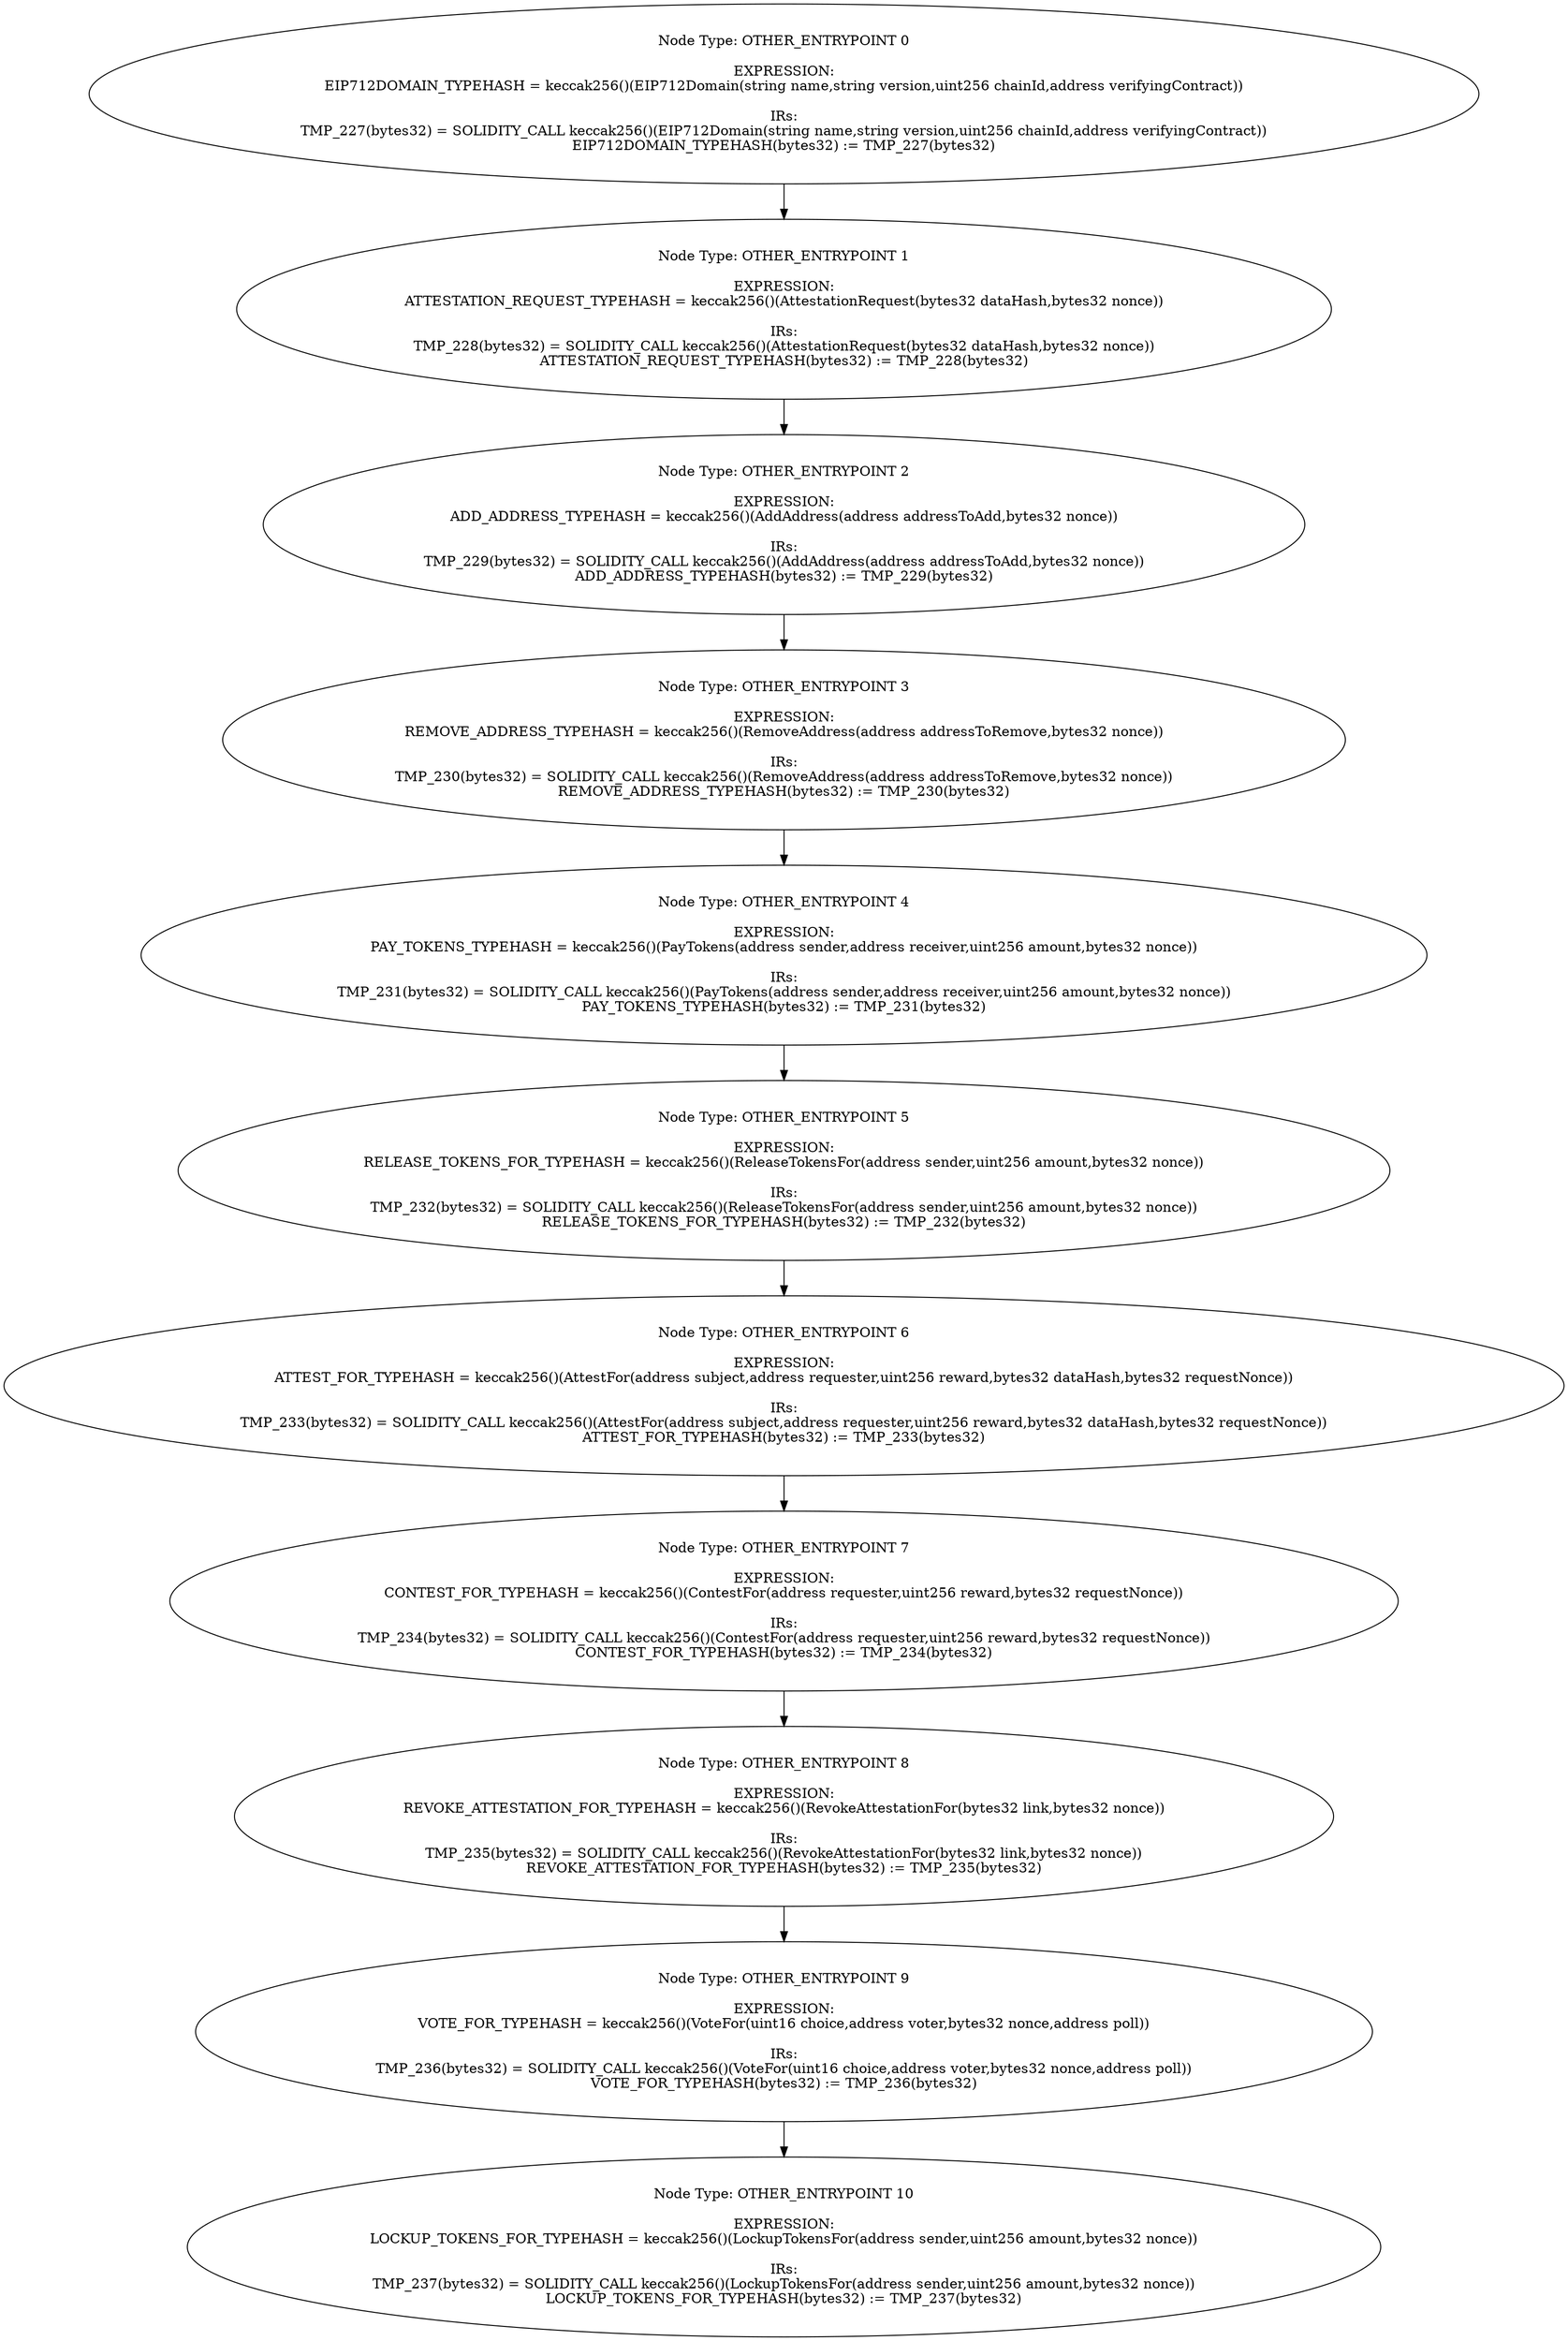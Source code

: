digraph{
0[label="Node Type: OTHER_ENTRYPOINT 0

EXPRESSION:
EIP712DOMAIN_TYPEHASH = keccak256()(EIP712Domain(string name,string version,uint256 chainId,address verifyingContract))

IRs:
TMP_227(bytes32) = SOLIDITY_CALL keccak256()(EIP712Domain(string name,string version,uint256 chainId,address verifyingContract))
EIP712DOMAIN_TYPEHASH(bytes32) := TMP_227(bytes32)"];
0->1;
1[label="Node Type: OTHER_ENTRYPOINT 1

EXPRESSION:
ATTESTATION_REQUEST_TYPEHASH = keccak256()(AttestationRequest(bytes32 dataHash,bytes32 nonce))

IRs:
TMP_228(bytes32) = SOLIDITY_CALL keccak256()(AttestationRequest(bytes32 dataHash,bytes32 nonce))
ATTESTATION_REQUEST_TYPEHASH(bytes32) := TMP_228(bytes32)"];
1->2;
2[label="Node Type: OTHER_ENTRYPOINT 2

EXPRESSION:
ADD_ADDRESS_TYPEHASH = keccak256()(AddAddress(address addressToAdd,bytes32 nonce))

IRs:
TMP_229(bytes32) = SOLIDITY_CALL keccak256()(AddAddress(address addressToAdd,bytes32 nonce))
ADD_ADDRESS_TYPEHASH(bytes32) := TMP_229(bytes32)"];
2->3;
3[label="Node Type: OTHER_ENTRYPOINT 3

EXPRESSION:
REMOVE_ADDRESS_TYPEHASH = keccak256()(RemoveAddress(address addressToRemove,bytes32 nonce))

IRs:
TMP_230(bytes32) = SOLIDITY_CALL keccak256()(RemoveAddress(address addressToRemove,bytes32 nonce))
REMOVE_ADDRESS_TYPEHASH(bytes32) := TMP_230(bytes32)"];
3->4;
4[label="Node Type: OTHER_ENTRYPOINT 4

EXPRESSION:
PAY_TOKENS_TYPEHASH = keccak256()(PayTokens(address sender,address receiver,uint256 amount,bytes32 nonce))

IRs:
TMP_231(bytes32) = SOLIDITY_CALL keccak256()(PayTokens(address sender,address receiver,uint256 amount,bytes32 nonce))
PAY_TOKENS_TYPEHASH(bytes32) := TMP_231(bytes32)"];
4->5;
5[label="Node Type: OTHER_ENTRYPOINT 5

EXPRESSION:
RELEASE_TOKENS_FOR_TYPEHASH = keccak256()(ReleaseTokensFor(address sender,uint256 amount,bytes32 nonce))

IRs:
TMP_232(bytes32) = SOLIDITY_CALL keccak256()(ReleaseTokensFor(address sender,uint256 amount,bytes32 nonce))
RELEASE_TOKENS_FOR_TYPEHASH(bytes32) := TMP_232(bytes32)"];
5->6;
6[label="Node Type: OTHER_ENTRYPOINT 6

EXPRESSION:
ATTEST_FOR_TYPEHASH = keccak256()(AttestFor(address subject,address requester,uint256 reward,bytes32 dataHash,bytes32 requestNonce))

IRs:
TMP_233(bytes32) = SOLIDITY_CALL keccak256()(AttestFor(address subject,address requester,uint256 reward,bytes32 dataHash,bytes32 requestNonce))
ATTEST_FOR_TYPEHASH(bytes32) := TMP_233(bytes32)"];
6->7;
7[label="Node Type: OTHER_ENTRYPOINT 7

EXPRESSION:
CONTEST_FOR_TYPEHASH = keccak256()(ContestFor(address requester,uint256 reward,bytes32 requestNonce))

IRs:
TMP_234(bytes32) = SOLIDITY_CALL keccak256()(ContestFor(address requester,uint256 reward,bytes32 requestNonce))
CONTEST_FOR_TYPEHASH(bytes32) := TMP_234(bytes32)"];
7->8;
8[label="Node Type: OTHER_ENTRYPOINT 8

EXPRESSION:
REVOKE_ATTESTATION_FOR_TYPEHASH = keccak256()(RevokeAttestationFor(bytes32 link,bytes32 nonce))

IRs:
TMP_235(bytes32) = SOLIDITY_CALL keccak256()(RevokeAttestationFor(bytes32 link,bytes32 nonce))
REVOKE_ATTESTATION_FOR_TYPEHASH(bytes32) := TMP_235(bytes32)"];
8->9;
9[label="Node Type: OTHER_ENTRYPOINT 9

EXPRESSION:
VOTE_FOR_TYPEHASH = keccak256()(VoteFor(uint16 choice,address voter,bytes32 nonce,address poll))

IRs:
TMP_236(bytes32) = SOLIDITY_CALL keccak256()(VoteFor(uint16 choice,address voter,bytes32 nonce,address poll))
VOTE_FOR_TYPEHASH(bytes32) := TMP_236(bytes32)"];
9->10;
10[label="Node Type: OTHER_ENTRYPOINT 10

EXPRESSION:
LOCKUP_TOKENS_FOR_TYPEHASH = keccak256()(LockupTokensFor(address sender,uint256 amount,bytes32 nonce))

IRs:
TMP_237(bytes32) = SOLIDITY_CALL keccak256()(LockupTokensFor(address sender,uint256 amount,bytes32 nonce))
LOCKUP_TOKENS_FOR_TYPEHASH(bytes32) := TMP_237(bytes32)"];
}
